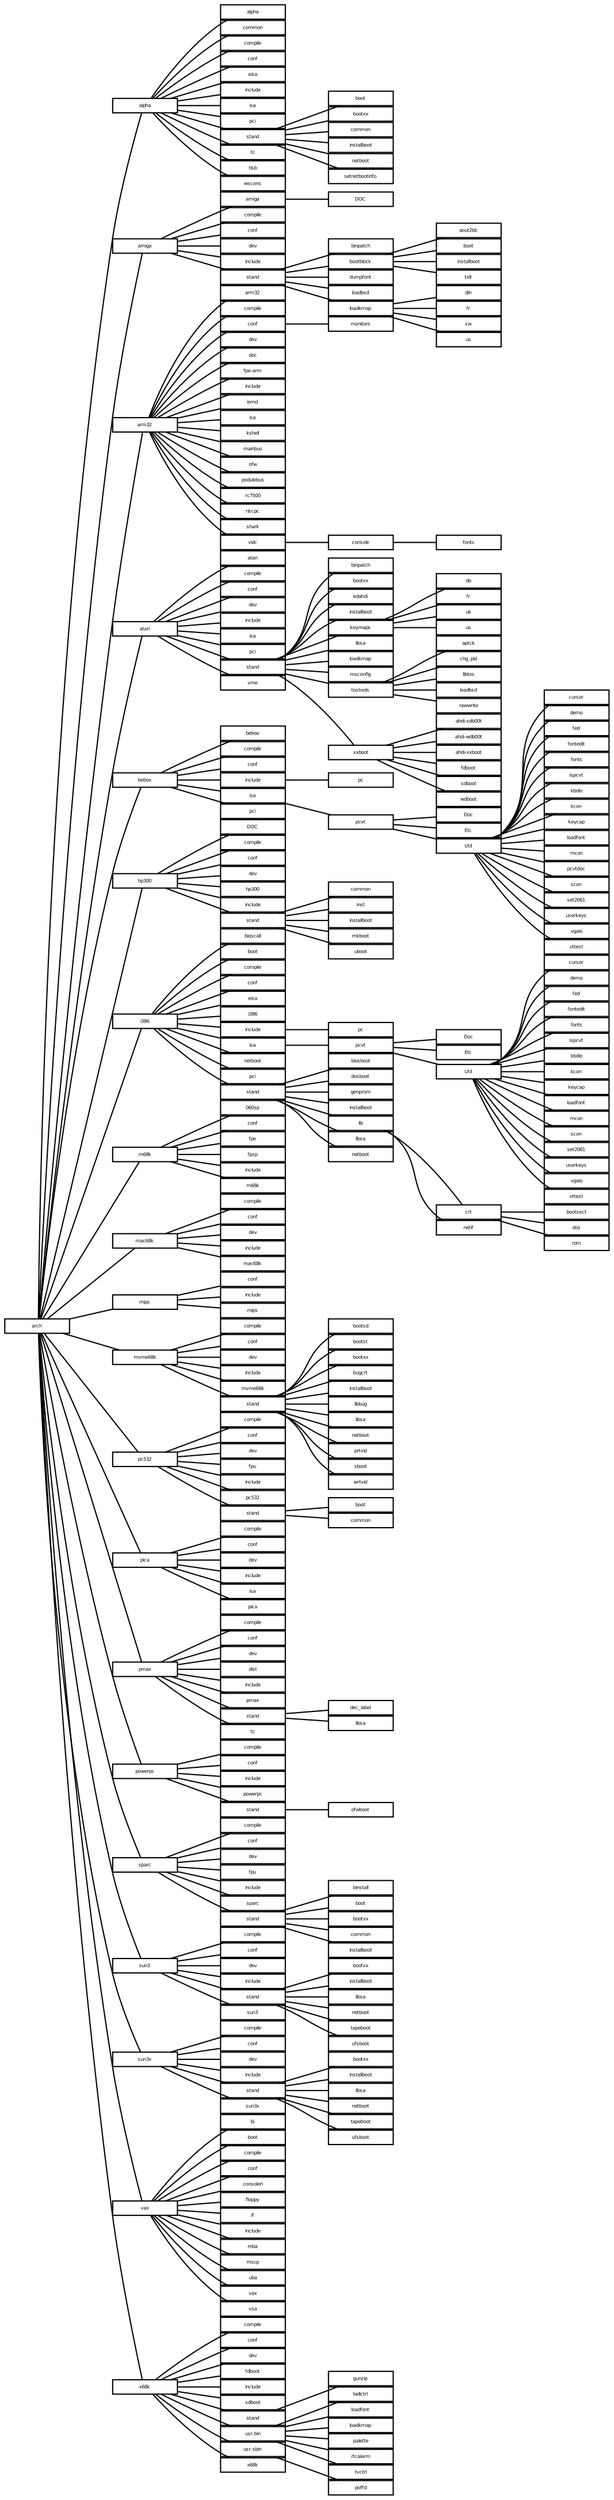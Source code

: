 #
#!/usr/local/bin/dot
# Automatically modified file.
# Contains directory \code\netbsdsrc\sys repreentation generated by dirgraph.pl

digraph G {
	nodesep=.01;
	rankdir=LR;
	node [height=.05,shape=box,fontname="Helvetica",fontsize=4];
	edge [arrowhead=none,arrowtail=none];

	_sys_arch [label="arch"];
	_sys_arch_alpha [label="alpha"];
	_sys_arch_alpha_alpha [label="alpha"];
	_sys_arch_alpha_common [label="common"];
	_sys_arch_alpha_compile [label="compile"];
	_sys_arch_alpha_conf [label="conf"];
	_sys_arch_alpha_eisa [label="eisa"];
	_sys_arch_alpha_include [label="include"];
	_sys_arch_alpha_isa [label="isa"];
	_sys_arch_alpha_pci [label="pci"];
	_sys_arch_alpha_stand [label="stand"];
	_sys_arch_alpha_stand_boot [label="boot"];
	_sys_arch_alpha_stand_bootxx [label="bootxx"];
	_sys_arch_alpha_stand_common [label="common"];
	_sys_arch_alpha_stand_installboot [label="installboot"];
	_sys_arch_alpha_stand_netboot [label="netboot"];
	_sys_arch_alpha_stand_setnetbootinfo [label="setnetbootinfo"];
	_sys_arch_alpha_tc [label="tc"];
	_sys_arch_alpha_tlsb [label="tlsb"];
	_sys_arch_alpha_wscons [label="wscons"];
	_sys_arch_amiga [label="amiga"];
	_sys_arch_amiga_amiga [label="amiga"];
	_sys_arch_amiga_amiga_DOC [label="DOC"];
	_sys_arch_amiga_compile [label="compile"];
	_sys_arch_amiga_conf [label="conf"];
	_sys_arch_amiga_dev [label="dev"];
	_sys_arch_amiga_include [label="include"];
	_sys_arch_amiga_stand [label="stand"];
	_sys_arch_amiga_stand_binpatch [label="binpatch"];
	_sys_arch_amiga_stand_bootblock [label="bootblock"];
	_sys_arch_amiga_stand_bootblock_aout2bb [label="aout2bb"];
	_sys_arch_amiga_stand_bootblock_boot [label="boot"];
	_sys_arch_amiga_stand_bootblock_installboot [label="installboot"];
	_sys_arch_amiga_stand_bootblock_txlt [label="txlt"];
	_sys_arch_amiga_stand_dumpfont [label="dumpfont"];
	_sys_arch_amiga_stand_loadbsd [label="loadbsd"];
	_sys_arch_amiga_stand_loadkmap [label="loadkmap"];
	_sys_arch_amiga_stand_loadkmap_din [label="din"];
	_sys_arch_amiga_stand_loadkmap_fr [label="fr"];
	_sys_arch_amiga_stand_loadkmap_sw [label="sw"];
	_sys_arch_amiga_stand_loadkmap_us [label="us"];
	_sys_arch_arm32 [label="arm32"];
	_sys_arch_arm32_arm32 [label="arm32"];
	_sys_arch_arm32_compile [label="compile"];
	_sys_arch_arm32_conf [label="conf"];
	_sys_arch_arm32_conf_monitors [label="monitors"];
	_sys_arch_arm32_dev [label="dev"];
	_sys_arch_arm32_doc [label="doc"];
	_sys_arch_arm32_fpe_arm [label="fpe-arm"];
	_sys_arch_arm32_include [label="include"];
	_sys_arch_arm32_iomd [label="iomd"];
	_sys_arch_arm32_isa [label="isa"];
	_sys_arch_arm32_kshell [label="kshell"];
	_sys_arch_arm32_mainbus [label="mainbus"];
	_sys_arch_arm32_ofw [label="ofw"];
	_sys_arch_arm32_podulebus [label="podulebus"];
	_sys_arch_arm32_rc7500 [label="rc7500"];
	_sys_arch_arm32_riscpc [label="riscpc"];
	_sys_arch_arm32_shark [label="shark"];
	_sys_arch_arm32_vidc [label="vidc"];
	_sys_arch_arm32_vidc_console [label="console"];
	_sys_arch_arm32_vidc_console_fonts [label="fonts"];
	_sys_arch_atari [label="atari"];
	_sys_arch_atari_atari [label="atari"];
	_sys_arch_atari_compile [label="compile"];
	_sys_arch_atari_conf [label="conf"];
	_sys_arch_atari_dev [label="dev"];
	_sys_arch_atari_include [label="include"];
	_sys_arch_atari_isa [label="isa"];
	_sys_arch_atari_pci [label="pci"];
	_sys_arch_atari_stand [label="stand"];
	_sys_arch_atari_stand_binpatch [label="binpatch"];
	_sys_arch_atari_stand_bootxx [label="bootxx"];
	_sys_arch_atari_stand_edahdi [label="edahdi"];
	_sys_arch_atari_stand_installboot [label="installboot"];
	_sys_arch_atari_stand_keymaps [label="keymaps"];
	_sys_arch_atari_stand_keymaps_de [label="de"];
	_sys_arch_atari_stand_keymaps_fr [label="fr"];
	_sys_arch_atari_stand_keymaps_uk [label="uk"];
	_sys_arch_atari_stand_keymaps_us [label="us"];
	_sys_arch_atari_stand_libsa [label="libsa"];
	_sys_arch_atari_stand_loadkmap [label="loadkmap"];
	_sys_arch_atari_stand_msconfig [label="msconfig"];
	_sys_arch_atari_stand_tostools [label="tostools"];
	_sys_arch_atari_stand_tostools_aptck [label="aptck"];
	_sys_arch_atari_stand_tostools_chg_pid [label="chg_pid"];
	_sys_arch_atari_stand_tostools_libtos [label="libtos"];
	_sys_arch_atari_stand_tostools_loadbsd [label="loadbsd"];
	_sys_arch_atari_stand_tostools_rawwrite [label="rawwrite"];
	_sys_arch_atari_stand_xxboot [label="xxboot"];
	_sys_arch_atari_stand_xxboot_ahdi_sdb00t [label="ahdi-sdb00t"];
	_sys_arch_atari_stand_xxboot_ahdi_wdb00t [label="ahdi-wdb00t"];
	_sys_arch_atari_stand_xxboot_ahdi_xxboot [label="ahdi-xxboot"];
	_sys_arch_atari_stand_xxboot_fdboot [label="fdboot"];
	_sys_arch_atari_stand_xxboot_sdboot [label="sdboot"];
	_sys_arch_atari_stand_xxboot_wdboot [label="wdboot"];
	_sys_arch_atari_vme [label="vme"];
	_sys_arch_bebox [label="bebox"];
	_sys_arch_bebox_bebox [label="bebox"];
	_sys_arch_bebox_compile [label="compile"];
	_sys_arch_bebox_conf [label="conf"];
	_sys_arch_bebox_include [label="include"];
	_sys_arch_bebox_include_pc [label="pc"];
	_sys_arch_bebox_isa [label="isa"];
	_sys_arch_bebox_isa_pcvt [label="pcvt"];
	_sys_arch_bebox_isa_pcvt_Doc [label="Doc"];
	_sys_arch_bebox_isa_pcvt_Etc [label="Etc"];
	_sys_arch_bebox_isa_pcvt_Util [label="Util"];
	_sys_arch_bebox_isa_pcvt_Util_cursor [label="cursor"];
	_sys_arch_bebox_isa_pcvt_Util_demo [label="demo"];
	_sys_arch_bebox_isa_pcvt_Util_fed [label="fed"];
	_sys_arch_bebox_isa_pcvt_Util_fontedit [label="fontedit"];
	_sys_arch_bebox_isa_pcvt_Util_fonts [label="fonts"];
	_sys_arch_bebox_isa_pcvt_Util_ispcvt [label="ispcvt"];
	_sys_arch_bebox_isa_pcvt_Util_kbdio [label="kbdio"];
	_sys_arch_bebox_isa_pcvt_Util_kcon [label="kcon"];
	_sys_arch_bebox_isa_pcvt_Util_keycap [label="keycap"];
	_sys_arch_bebox_isa_pcvt_Util_loadfont [label="loadfont"];
	_sys_arch_bebox_isa_pcvt_Util_mcon [label="mcon"];
	_sys_arch_bebox_isa_pcvt_Util_pcvtdoc [label="pcvtdoc"];
	_sys_arch_bebox_isa_pcvt_Util_scon [label="scon"];
	_sys_arch_bebox_isa_pcvt_Util_set2061 [label="set2061"];
	_sys_arch_bebox_isa_pcvt_Util_userkeys [label="userkeys"];
	_sys_arch_bebox_isa_pcvt_Util_vgaio [label="vgaio"];
	_sys_arch_bebox_isa_pcvt_Util_vttest [label="vttest"];
	_sys_arch_bebox_pci [label="pci"];
	_sys_arch_hp300 [label="hp300"];
	_sys_arch_hp300_DOC [label="DOC"];
	_sys_arch_hp300_compile [label="compile"];
	_sys_arch_hp300_conf [label="conf"];
	_sys_arch_hp300_dev [label="dev"];
	_sys_arch_hp300_hp300 [label="hp300"];
	_sys_arch_hp300_include [label="include"];
	_sys_arch_hp300_stand [label="stand"];
	_sys_arch_hp300_stand_common [label="common"];
	_sys_arch_hp300_stand_inst [label="inst"];
	_sys_arch_hp300_stand_installboot [label="installboot"];
	_sys_arch_hp300_stand_mkboot [label="mkboot"];
	_sys_arch_hp300_stand_uboot [label="uboot"];
	_sys_arch_i386 [label="i386"];
	_sys_arch_i386_bioscall [label="bioscall"];
	_sys_arch_i386_boot [label="boot"];
	_sys_arch_i386_compile [label="compile"];
	_sys_arch_i386_conf [label="conf"];
	_sys_arch_i386_eisa [label="eisa"];
	_sys_arch_i386_i386 [label="i386"];
	_sys_arch_i386_include [label="include"];
	_sys_arch_i386_include_pc [label="pc"];
	_sys_arch_i386_isa [label="isa"];
	_sys_arch_i386_isa_pcvt [label="pcvt"];
	_sys_arch_i386_isa_pcvt_Doc [label="Doc"];
	_sys_arch_i386_isa_pcvt_Etc [label="Etc"];
	_sys_arch_i386_isa_pcvt_Util [label="Util"];
	_sys_arch_i386_isa_pcvt_Util_cursor [label="cursor"];
	_sys_arch_i386_isa_pcvt_Util_demo [label="demo"];
	_sys_arch_i386_isa_pcvt_Util_fed [label="fed"];
	_sys_arch_i386_isa_pcvt_Util_fontedit [label="fontedit"];
	_sys_arch_i386_isa_pcvt_Util_fonts [label="fonts"];
	_sys_arch_i386_isa_pcvt_Util_ispcvt [label="ispcvt"];
	_sys_arch_i386_isa_pcvt_Util_kbdio [label="kbdio"];
	_sys_arch_i386_isa_pcvt_Util_kcon [label="kcon"];
	_sys_arch_i386_isa_pcvt_Util_keycap [label="keycap"];
	_sys_arch_i386_isa_pcvt_Util_loadfont [label="loadfont"];
	_sys_arch_i386_isa_pcvt_Util_mcon [label="mcon"];
	_sys_arch_i386_isa_pcvt_Util_scon [label="scon"];
	_sys_arch_i386_isa_pcvt_Util_set2061 [label="set2061"];
	_sys_arch_i386_isa_pcvt_Util_userkeys [label="userkeys"];
	_sys_arch_i386_isa_pcvt_Util_vgaio [label="vgaio"];
	_sys_arch_i386_isa_pcvt_Util_vttest [label="vttest"];
	_sys_arch_i386_netboot [label="netboot"];
	_sys_arch_i386_pci [label="pci"];
	_sys_arch_i386_stand [label="stand"];
	_sys_arch_i386_stand_biosboot [label="biosboot"];
	_sys_arch_i386_stand_dosboot [label="dosboot"];
	_sys_arch_i386_stand_genprom [label="genprom"];
	_sys_arch_i386_stand_installboot [label="installboot"];
	_sys_arch_i386_stand_lib [label="lib"];
	_sys_arch_i386_stand_lib_crt [label="crt"];
	_sys_arch_i386_stand_lib_crt_bootsect [label="bootsect"];
	_sys_arch_i386_stand_lib_crt_dos [label="dos"];
	_sys_arch_i386_stand_lib_crt_rom [label="rom"];
	_sys_arch_i386_stand_lib_netif [label="netif"];
	_sys_arch_i386_stand_libsa [label="libsa"];
	_sys_arch_i386_stand_netboot [label="netboot"];
	_sys_arch_m68k [label="m68k"];
	_sys_arch_m68k_060sp [label="060sp"];
	_sys_arch_m68k_conf [label="conf"];
	_sys_arch_m68k_fpe [label="fpe"];
	_sys_arch_m68k_fpsp [label="fpsp"];
	_sys_arch_m68k_include [label="include"];
	_sys_arch_m68k_m68k [label="m68k"];
	_sys_arch_mac68k [label="mac68k"];
	_sys_arch_mac68k_compile [label="compile"];
	_sys_arch_mac68k_conf [label="conf"];
	_sys_arch_mac68k_dev [label="dev"];
	_sys_arch_mac68k_include [label="include"];
	_sys_arch_mac68k_mac68k [label="mac68k"];
	_sys_arch_mips [label="mips"];
	_sys_arch_mips_conf [label="conf"];
	_sys_arch_mips_include [label="include"];
	_sys_arch_mips_mips [label="mips"];
	_sys_arch_mvme68k [label="mvme68k"];
	_sys_arch_mvme68k_compile [label="compile"];
	_sys_arch_mvme68k_conf [label="conf"];
	_sys_arch_mvme68k_dev [label="dev"];
	_sys_arch_mvme68k_include [label="include"];
	_sys_arch_mvme68k_mvme68k [label="mvme68k"];
	_sys_arch_mvme68k_stand [label="stand"];
	_sys_arch_mvme68k_stand_bootsd [label="bootsd"];
	_sys_arch_mvme68k_stand_bootst [label="bootst"];
	_sys_arch_mvme68k_stand_bootxx [label="bootxx"];
	_sys_arch_mvme68k_stand_bugcrt [label="bugcrt"];
	_sys_arch_mvme68k_stand_installboot [label="installboot"];
	_sys_arch_mvme68k_stand_libbug [label="libbug"];
	_sys_arch_mvme68k_stand_libsa [label="libsa"];
	_sys_arch_mvme68k_stand_netboot [label="netboot"];
	_sys_arch_mvme68k_stand_prtvid [label="prtvid"];
	_sys_arch_mvme68k_stand_sboot [label="sboot"];
	_sys_arch_mvme68k_stand_wrtvid [label="wrtvid"];
	_sys_arch_pc532 [label="pc532"];
	_sys_arch_pc532_compile [label="compile"];
	_sys_arch_pc532_conf [label="conf"];
	_sys_arch_pc532_dev [label="dev"];
	_sys_arch_pc532_fpu [label="fpu"];
	_sys_arch_pc532_include [label="include"];
	_sys_arch_pc532_pc532 [label="pc532"];
	_sys_arch_pc532_stand [label="stand"];
	_sys_arch_pc532_stand_boot [label="boot"];
	_sys_arch_pc532_stand_common [label="common"];
	_sys_arch_pica [label="pica"];
	_sys_arch_pica_compile [label="compile"];
	_sys_arch_pica_conf [label="conf"];
	_sys_arch_pica_dev [label="dev"];
	_sys_arch_pica_include [label="include"];
	_sys_arch_pica_isa [label="isa"];
	_sys_arch_pica_pica [label="pica"];
	_sys_arch_pmax [label="pmax"];
	_sys_arch_pmax_compile [label="compile"];
	_sys_arch_pmax_conf [label="conf"];
	_sys_arch_pmax_dev [label="dev"];
	_sys_arch_pmax_dist [label="dist"];
	_sys_arch_pmax_include [label="include"];
	_sys_arch_pmax_pmax [label="pmax"];
	_sys_arch_pmax_stand [label="stand"];
	_sys_arch_pmax_stand_dec_label [label="dec_label"];
	_sys_arch_pmax_stand_libsa [label="libsa"];
	_sys_arch_pmax_tc [label="tc"];
	_sys_arch_powerpc [label="powerpc"];
	_sys_arch_powerpc_compile [label="compile"];
	_sys_arch_powerpc_conf [label="conf"];
	_sys_arch_powerpc_include [label="include"];
	_sys_arch_powerpc_powerpc [label="powerpc"];
	_sys_arch_powerpc_stand [label="stand"];
	_sys_arch_powerpc_stand_ofwboot [label="ofwboot"];
	_sys_arch_sparc [label="sparc"];
	_sys_arch_sparc_compile [label="compile"];
	_sys_arch_sparc_conf [label="conf"];
	_sys_arch_sparc_dev [label="dev"];
	_sys_arch_sparc_fpu [label="fpu"];
	_sys_arch_sparc_include [label="include"];
	_sys_arch_sparc_sparc [label="sparc"];
	_sys_arch_sparc_stand [label="stand"];
	_sys_arch_sparc_stand_binstall [label="binstall"];
	_sys_arch_sparc_stand_boot [label="boot"];
	_sys_arch_sparc_stand_bootxx [label="bootxx"];
	_sys_arch_sparc_stand_common [label="common"];
	_sys_arch_sparc_stand_installboot [label="installboot"];
	_sys_arch_sun3 [label="sun3"];
	_sys_arch_sun3_compile [label="compile"];
	_sys_arch_sun3_conf [label="conf"];
	_sys_arch_sun3_dev [label="dev"];
	_sys_arch_sun3_include [label="include"];
	_sys_arch_sun3_stand [label="stand"];
	_sys_arch_sun3_stand_bootxx [label="bootxx"];
	_sys_arch_sun3_stand_installboot [label="installboot"];
	_sys_arch_sun3_stand_libsa [label="libsa"];
	_sys_arch_sun3_stand_netboot [label="netboot"];
	_sys_arch_sun3_stand_tapeboot [label="tapeboot"];
	_sys_arch_sun3_stand_ufsboot [label="ufsboot"];
	_sys_arch_sun3_sun3 [label="sun3"];
	_sys_arch_sun3x [label="sun3x"];
	_sys_arch_sun3x_compile [label="compile"];
	_sys_arch_sun3x_conf [label="conf"];
	_sys_arch_sun3x_dev [label="dev"];
	_sys_arch_sun3x_include [label="include"];
	_sys_arch_sun3x_stand [label="stand"];
	_sys_arch_sun3x_stand_bootxx [label="bootxx"];
	_sys_arch_sun3x_stand_installboot [label="installboot"];
	_sys_arch_sun3x_stand_libsa [label="libsa"];
	_sys_arch_sun3x_stand_netboot [label="netboot"];
	_sys_arch_sun3x_stand_tapeboot [label="tapeboot"];
	_sys_arch_sun3x_stand_ufsboot [label="ufsboot"];
	_sys_arch_sun3x_sun3x [label="sun3x"];
	_sys_arch_vax [label="vax"];
	_sys_arch_vax_bi [label="bi"];
	_sys_arch_vax_boot [label="boot"];
	_sys_arch_vax_compile [label="compile"];
	_sys_arch_vax_conf [label="conf"];
	_sys_arch_vax_consolerl [label="consolerl"];
	_sys_arch_vax_floppy [label="floppy"];
	_sys_arch_vax_if [label="if"];
	_sys_arch_vax_include [label="include"];
	_sys_arch_vax_mba [label="mba"];
	_sys_arch_vax_mscp [label="mscp"];
	_sys_arch_vax_uba [label="uba"];
	_sys_arch_vax_vax [label="vax"];
	_sys_arch_vax_vsa [label="vsa"];
	_sys_arch_x68k [label="x68k"];
	_sys_arch_x68k_compile [label="compile"];
	_sys_arch_x68k_conf [label="conf"];
	_sys_arch_x68k_dev [label="dev"];
	_sys_arch_x68k_fdboot [label="fdboot"];
	_sys_arch_x68k_include [label="include"];
	_sys_arch_x68k_sdboot [label="sdboot"];
	_sys_arch_x68k_stand [label="stand"];
	_sys_arch_x68k_stand_gunzip [label="gunzip"];
	_sys_arch_x68k_usr_bin [label="usr.bin"];
	_sys_arch_x68k_usr_bin_bellctrl [label="bellctrl"];
	_sys_arch_x68k_usr_bin_loadfont [label="loadfont"];
	_sys_arch_x68k_usr_bin_loadkmap [label="loadkmap"];
	_sys_arch_x68k_usr_bin_palette [label="palette"];
	_sys_arch_x68k_usr_bin_rtcalarm [label="rtcalarm"];
	_sys_arch_x68k_usr_bin_tvctrl [label="tvctrl"];
	_sys_arch_x68k_usr_sbin [label="usr.sbin"];
	_sys_arch_x68k_usr_sbin_poffd [label="poffd"];
	_sys_arch_x68k_x68k [label="x68k"];
	_sys_arch->_sys_arch_alpha;
	_sys_arch->_sys_arch_amiga;
	_sys_arch->_sys_arch_arm32;
	_sys_arch->_sys_arch_atari;
	_sys_arch->_sys_arch_bebox;
	_sys_arch->_sys_arch_hp300;
	_sys_arch->_sys_arch_i386;
	_sys_arch->_sys_arch_m68k;
	_sys_arch->_sys_arch_mac68k;
	_sys_arch->_sys_arch_mips;
	_sys_arch->_sys_arch_mvme68k;
	_sys_arch->_sys_arch_pc532;
	_sys_arch->_sys_arch_pica;
	_sys_arch->_sys_arch_pmax;
	_sys_arch->_sys_arch_powerpc;
	_sys_arch->_sys_arch_sparc;
	_sys_arch->_sys_arch_sun3;
	_sys_arch->_sys_arch_sun3x;
	_sys_arch->_sys_arch_vax;
	_sys_arch->_sys_arch_x68k;
	_sys_arch_alpha->_sys_arch_alpha_alpha;
	_sys_arch_alpha->_sys_arch_alpha_common;
	_sys_arch_alpha->_sys_arch_alpha_compile;
	_sys_arch_alpha->_sys_arch_alpha_conf;
	_sys_arch_alpha->_sys_arch_alpha_eisa;
	_sys_arch_alpha->_sys_arch_alpha_include;
	_sys_arch_alpha->_sys_arch_alpha_isa;
	_sys_arch_alpha->_sys_arch_alpha_pci;
	_sys_arch_alpha->_sys_arch_alpha_stand;
	_sys_arch_alpha->_sys_arch_alpha_tc;
	_sys_arch_alpha->_sys_arch_alpha_tlsb;
	_sys_arch_alpha->_sys_arch_alpha_wscons;
	_sys_arch_alpha_stand->_sys_arch_alpha_stand_boot;
	_sys_arch_alpha_stand->_sys_arch_alpha_stand_bootxx;
	_sys_arch_alpha_stand->_sys_arch_alpha_stand_common;
	_sys_arch_alpha_stand->_sys_arch_alpha_stand_installboot;
	_sys_arch_alpha_stand->_sys_arch_alpha_stand_netboot;
	_sys_arch_alpha_stand->_sys_arch_alpha_stand_setnetbootinfo;
	_sys_arch_amiga->_sys_arch_amiga_amiga;
	_sys_arch_amiga->_sys_arch_amiga_compile;
	_sys_arch_amiga->_sys_arch_amiga_conf;
	_sys_arch_amiga->_sys_arch_amiga_dev;
	_sys_arch_amiga->_sys_arch_amiga_include;
	_sys_arch_amiga->_sys_arch_amiga_stand;
	_sys_arch_amiga_amiga->_sys_arch_amiga_amiga_DOC;
	_sys_arch_amiga_stand->_sys_arch_amiga_stand_binpatch;
	_sys_arch_amiga_stand->_sys_arch_amiga_stand_bootblock;
	_sys_arch_amiga_stand->_sys_arch_amiga_stand_dumpfont;
	_sys_arch_amiga_stand->_sys_arch_amiga_stand_loadbsd;
	_sys_arch_amiga_stand->_sys_arch_amiga_stand_loadkmap;
	_sys_arch_amiga_stand_bootblock->_sys_arch_amiga_stand_bootblock_aout2bb;
	_sys_arch_amiga_stand_bootblock->_sys_arch_amiga_stand_bootblock_boot;
	_sys_arch_amiga_stand_bootblock->_sys_arch_amiga_stand_bootblock_installboot;
	_sys_arch_amiga_stand_bootblock->_sys_arch_amiga_stand_bootblock_txlt;
	_sys_arch_amiga_stand_loadkmap->_sys_arch_amiga_stand_loadkmap_din;
	_sys_arch_amiga_stand_loadkmap->_sys_arch_amiga_stand_loadkmap_fr;
	_sys_arch_amiga_stand_loadkmap->_sys_arch_amiga_stand_loadkmap_sw;
	_sys_arch_amiga_stand_loadkmap->_sys_arch_amiga_stand_loadkmap_us;
	_sys_arch_arm32->_sys_arch_arm32_arm32;
	_sys_arch_arm32->_sys_arch_arm32_compile;
	_sys_arch_arm32->_sys_arch_arm32_conf;
	_sys_arch_arm32->_sys_arch_arm32_dev;
	_sys_arch_arm32->_sys_arch_arm32_doc;
	_sys_arch_arm32->_sys_arch_arm32_fpe_arm;
	_sys_arch_arm32->_sys_arch_arm32_include;
	_sys_arch_arm32->_sys_arch_arm32_iomd;
	_sys_arch_arm32->_sys_arch_arm32_isa;
	_sys_arch_arm32->_sys_arch_arm32_kshell;
	_sys_arch_arm32->_sys_arch_arm32_mainbus;
	_sys_arch_arm32->_sys_arch_arm32_ofw;
	_sys_arch_arm32->_sys_arch_arm32_podulebus;
	_sys_arch_arm32->_sys_arch_arm32_rc7500;
	_sys_arch_arm32->_sys_arch_arm32_riscpc;
	_sys_arch_arm32->_sys_arch_arm32_shark;
	_sys_arch_arm32->_sys_arch_arm32_vidc;
	_sys_arch_arm32_conf->_sys_arch_arm32_conf_monitors;
	_sys_arch_arm32_vidc->_sys_arch_arm32_vidc_console;
	_sys_arch_arm32_vidc_console->_sys_arch_arm32_vidc_console_fonts;
	_sys_arch_atari->_sys_arch_atari_atari;
	_sys_arch_atari->_sys_arch_atari_compile;
	_sys_arch_atari->_sys_arch_atari_conf;
	_sys_arch_atari->_sys_arch_atari_dev;
	_sys_arch_atari->_sys_arch_atari_include;
	_sys_arch_atari->_sys_arch_atari_isa;
	_sys_arch_atari->_sys_arch_atari_pci;
	_sys_arch_atari->_sys_arch_atari_stand;
	_sys_arch_atari->_sys_arch_atari_vme;
	_sys_arch_atari_stand->_sys_arch_atari_stand_binpatch;
	_sys_arch_atari_stand->_sys_arch_atari_stand_bootxx;
	_sys_arch_atari_stand->_sys_arch_atari_stand_edahdi;
	_sys_arch_atari_stand->_sys_arch_atari_stand_installboot;
	_sys_arch_atari_stand->_sys_arch_atari_stand_keymaps;
	_sys_arch_atari_stand->_sys_arch_atari_stand_libsa;
	_sys_arch_atari_stand->_sys_arch_atari_stand_loadkmap;
	_sys_arch_atari_stand->_sys_arch_atari_stand_msconfig;
	_sys_arch_atari_stand->_sys_arch_atari_stand_tostools;
	_sys_arch_atari_stand->_sys_arch_atari_stand_xxboot;
	_sys_arch_atari_stand_keymaps->_sys_arch_atari_stand_keymaps_de;
	_sys_arch_atari_stand_keymaps->_sys_arch_atari_stand_keymaps_fr;
	_sys_arch_atari_stand_keymaps->_sys_arch_atari_stand_keymaps_uk;
	_sys_arch_atari_stand_keymaps->_sys_arch_atari_stand_keymaps_us;
	_sys_arch_atari_stand_tostools->_sys_arch_atari_stand_tostools_aptck;
	_sys_arch_atari_stand_tostools->_sys_arch_atari_stand_tostools_chg_pid;
	_sys_arch_atari_stand_tostools->_sys_arch_atari_stand_tostools_libtos;
	_sys_arch_atari_stand_tostools->_sys_arch_atari_stand_tostools_loadbsd;
	_sys_arch_atari_stand_tostools->_sys_arch_atari_stand_tostools_rawwrite;
	_sys_arch_atari_stand_xxboot->_sys_arch_atari_stand_xxboot_ahdi_sdb00t;
	_sys_arch_atari_stand_xxboot->_sys_arch_atari_stand_xxboot_ahdi_wdb00t;
	_sys_arch_atari_stand_xxboot->_sys_arch_atari_stand_xxboot_ahdi_xxboot;
	_sys_arch_atari_stand_xxboot->_sys_arch_atari_stand_xxboot_fdboot;
	_sys_arch_atari_stand_xxboot->_sys_arch_atari_stand_xxboot_sdboot;
	_sys_arch_atari_stand_xxboot->_sys_arch_atari_stand_xxboot_wdboot;
	_sys_arch_bebox->_sys_arch_bebox_bebox;
	_sys_arch_bebox->_sys_arch_bebox_compile;
	_sys_arch_bebox->_sys_arch_bebox_conf;
	_sys_arch_bebox->_sys_arch_bebox_include;
	_sys_arch_bebox->_sys_arch_bebox_isa;
	_sys_arch_bebox->_sys_arch_bebox_pci;
	_sys_arch_bebox_include->_sys_arch_bebox_include_pc;
	_sys_arch_bebox_isa->_sys_arch_bebox_isa_pcvt;
	_sys_arch_bebox_isa_pcvt->_sys_arch_bebox_isa_pcvt_Doc;
	_sys_arch_bebox_isa_pcvt->_sys_arch_bebox_isa_pcvt_Etc;
	_sys_arch_bebox_isa_pcvt->_sys_arch_bebox_isa_pcvt_Util;
	_sys_arch_bebox_isa_pcvt_Util->_sys_arch_bebox_isa_pcvt_Util_cursor;
	_sys_arch_bebox_isa_pcvt_Util->_sys_arch_bebox_isa_pcvt_Util_demo;
	_sys_arch_bebox_isa_pcvt_Util->_sys_arch_bebox_isa_pcvt_Util_fed;
	_sys_arch_bebox_isa_pcvt_Util->_sys_arch_bebox_isa_pcvt_Util_fontedit;
	_sys_arch_bebox_isa_pcvt_Util->_sys_arch_bebox_isa_pcvt_Util_fonts;
	_sys_arch_bebox_isa_pcvt_Util->_sys_arch_bebox_isa_pcvt_Util_ispcvt;
	_sys_arch_bebox_isa_pcvt_Util->_sys_arch_bebox_isa_pcvt_Util_kbdio;
	_sys_arch_bebox_isa_pcvt_Util->_sys_arch_bebox_isa_pcvt_Util_kcon;
	_sys_arch_bebox_isa_pcvt_Util->_sys_arch_bebox_isa_pcvt_Util_keycap;
	_sys_arch_bebox_isa_pcvt_Util->_sys_arch_bebox_isa_pcvt_Util_loadfont;
	_sys_arch_bebox_isa_pcvt_Util->_sys_arch_bebox_isa_pcvt_Util_mcon;
	_sys_arch_bebox_isa_pcvt_Util->_sys_arch_bebox_isa_pcvt_Util_pcvtdoc;
	_sys_arch_bebox_isa_pcvt_Util->_sys_arch_bebox_isa_pcvt_Util_scon;
	_sys_arch_bebox_isa_pcvt_Util->_sys_arch_bebox_isa_pcvt_Util_set2061;
	_sys_arch_bebox_isa_pcvt_Util->_sys_arch_bebox_isa_pcvt_Util_userkeys;
	_sys_arch_bebox_isa_pcvt_Util->_sys_arch_bebox_isa_pcvt_Util_vgaio;
	_sys_arch_bebox_isa_pcvt_Util->_sys_arch_bebox_isa_pcvt_Util_vttest;
	_sys_arch_hp300->_sys_arch_hp300_DOC;
	_sys_arch_hp300->_sys_arch_hp300_compile;
	_sys_arch_hp300->_sys_arch_hp300_conf;
	_sys_arch_hp300->_sys_arch_hp300_dev;
	_sys_arch_hp300->_sys_arch_hp300_hp300;
	_sys_arch_hp300->_sys_arch_hp300_include;
	_sys_arch_hp300->_sys_arch_hp300_stand;
	_sys_arch_hp300_stand->_sys_arch_hp300_stand_common;
	_sys_arch_hp300_stand->_sys_arch_hp300_stand_inst;
	_sys_arch_hp300_stand->_sys_arch_hp300_stand_installboot;
	_sys_arch_hp300_stand->_sys_arch_hp300_stand_mkboot;
	_sys_arch_hp300_stand->_sys_arch_hp300_stand_uboot;
	_sys_arch_i386->_sys_arch_i386_bioscall;
	_sys_arch_i386->_sys_arch_i386_boot;
	_sys_arch_i386->_sys_arch_i386_compile;
	_sys_arch_i386->_sys_arch_i386_conf;
	_sys_arch_i386->_sys_arch_i386_eisa;
	_sys_arch_i386->_sys_arch_i386_i386;
	_sys_arch_i386->_sys_arch_i386_include;
	_sys_arch_i386->_sys_arch_i386_isa;
	_sys_arch_i386->_sys_arch_i386_netboot;
	_sys_arch_i386->_sys_arch_i386_pci;
	_sys_arch_i386->_sys_arch_i386_stand;
	_sys_arch_i386_include->_sys_arch_i386_include_pc;
	_sys_arch_i386_isa->_sys_arch_i386_isa_pcvt;
	_sys_arch_i386_isa_pcvt->_sys_arch_i386_isa_pcvt_Doc;
	_sys_arch_i386_isa_pcvt->_sys_arch_i386_isa_pcvt_Etc;
	_sys_arch_i386_isa_pcvt->_sys_arch_i386_isa_pcvt_Util;
	_sys_arch_i386_isa_pcvt_Util->_sys_arch_i386_isa_pcvt_Util_cursor;
	_sys_arch_i386_isa_pcvt_Util->_sys_arch_i386_isa_pcvt_Util_demo;
	_sys_arch_i386_isa_pcvt_Util->_sys_arch_i386_isa_pcvt_Util_fed;
	_sys_arch_i386_isa_pcvt_Util->_sys_arch_i386_isa_pcvt_Util_fontedit;
	_sys_arch_i386_isa_pcvt_Util->_sys_arch_i386_isa_pcvt_Util_fonts;
	_sys_arch_i386_isa_pcvt_Util->_sys_arch_i386_isa_pcvt_Util_ispcvt;
	_sys_arch_i386_isa_pcvt_Util->_sys_arch_i386_isa_pcvt_Util_kbdio;
	_sys_arch_i386_isa_pcvt_Util->_sys_arch_i386_isa_pcvt_Util_kcon;
	_sys_arch_i386_isa_pcvt_Util->_sys_arch_i386_isa_pcvt_Util_keycap;
	_sys_arch_i386_isa_pcvt_Util->_sys_arch_i386_isa_pcvt_Util_loadfont;
	_sys_arch_i386_isa_pcvt_Util->_sys_arch_i386_isa_pcvt_Util_mcon;
	_sys_arch_i386_isa_pcvt_Util->_sys_arch_i386_isa_pcvt_Util_scon;
	_sys_arch_i386_isa_pcvt_Util->_sys_arch_i386_isa_pcvt_Util_set2061;
	_sys_arch_i386_isa_pcvt_Util->_sys_arch_i386_isa_pcvt_Util_userkeys;
	_sys_arch_i386_isa_pcvt_Util->_sys_arch_i386_isa_pcvt_Util_vgaio;
	_sys_arch_i386_isa_pcvt_Util->_sys_arch_i386_isa_pcvt_Util_vttest;
	_sys_arch_i386_stand->_sys_arch_i386_stand_biosboot;
	_sys_arch_i386_stand->_sys_arch_i386_stand_dosboot;
	_sys_arch_i386_stand->_sys_arch_i386_stand_genprom;
	_sys_arch_i386_stand->_sys_arch_i386_stand_installboot;
	_sys_arch_i386_stand->_sys_arch_i386_stand_lib;
	_sys_arch_i386_stand->_sys_arch_i386_stand_libsa;
	_sys_arch_i386_stand->_sys_arch_i386_stand_netboot;
	_sys_arch_i386_stand_lib->_sys_arch_i386_stand_lib_crt;
	_sys_arch_i386_stand_lib->_sys_arch_i386_stand_lib_netif;
	_sys_arch_i386_stand_lib_crt->_sys_arch_i386_stand_lib_crt_bootsect;
	_sys_arch_i386_stand_lib_crt->_sys_arch_i386_stand_lib_crt_dos;
	_sys_arch_i386_stand_lib_crt->_sys_arch_i386_stand_lib_crt_rom;
	_sys_arch_m68k->_sys_arch_m68k_060sp;
	_sys_arch_m68k->_sys_arch_m68k_conf;
	_sys_arch_m68k->_sys_arch_m68k_fpe;
	_sys_arch_m68k->_sys_arch_m68k_fpsp;
	_sys_arch_m68k->_sys_arch_m68k_include;
	_sys_arch_m68k->_sys_arch_m68k_m68k;
	_sys_arch_mac68k->_sys_arch_mac68k_compile;
	_sys_arch_mac68k->_sys_arch_mac68k_conf;
	_sys_arch_mac68k->_sys_arch_mac68k_dev;
	_sys_arch_mac68k->_sys_arch_mac68k_include;
	_sys_arch_mac68k->_sys_arch_mac68k_mac68k;
	_sys_arch_mips->_sys_arch_mips_conf;
	_sys_arch_mips->_sys_arch_mips_include;
	_sys_arch_mips->_sys_arch_mips_mips;
	_sys_arch_mvme68k->_sys_arch_mvme68k_compile;
	_sys_arch_mvme68k->_sys_arch_mvme68k_conf;
	_sys_arch_mvme68k->_sys_arch_mvme68k_dev;
	_sys_arch_mvme68k->_sys_arch_mvme68k_include;
	_sys_arch_mvme68k->_sys_arch_mvme68k_mvme68k;
	_sys_arch_mvme68k->_sys_arch_mvme68k_stand;
	_sys_arch_mvme68k_stand->_sys_arch_mvme68k_stand_bootsd;
	_sys_arch_mvme68k_stand->_sys_arch_mvme68k_stand_bootst;
	_sys_arch_mvme68k_stand->_sys_arch_mvme68k_stand_bootxx;
	_sys_arch_mvme68k_stand->_sys_arch_mvme68k_stand_bugcrt;
	_sys_arch_mvme68k_stand->_sys_arch_mvme68k_stand_installboot;
	_sys_arch_mvme68k_stand->_sys_arch_mvme68k_stand_libbug;
	_sys_arch_mvme68k_stand->_sys_arch_mvme68k_stand_libsa;
	_sys_arch_mvme68k_stand->_sys_arch_mvme68k_stand_netboot;
	_sys_arch_mvme68k_stand->_sys_arch_mvme68k_stand_prtvid;
	_sys_arch_mvme68k_stand->_sys_arch_mvme68k_stand_sboot;
	_sys_arch_mvme68k_stand->_sys_arch_mvme68k_stand_wrtvid;
	_sys_arch_pc532->_sys_arch_pc532_compile;
	_sys_arch_pc532->_sys_arch_pc532_conf;
	_sys_arch_pc532->_sys_arch_pc532_dev;
	_sys_arch_pc532->_sys_arch_pc532_fpu;
	_sys_arch_pc532->_sys_arch_pc532_include;
	_sys_arch_pc532->_sys_arch_pc532_pc532;
	_sys_arch_pc532->_sys_arch_pc532_stand;
	_sys_arch_pc532_stand->_sys_arch_pc532_stand_boot;
	_sys_arch_pc532_stand->_sys_arch_pc532_stand_common;
	_sys_arch_pica->_sys_arch_pica_compile;
	_sys_arch_pica->_sys_arch_pica_conf;
	_sys_arch_pica->_sys_arch_pica_dev;
	_sys_arch_pica->_sys_arch_pica_include;
	_sys_arch_pica->_sys_arch_pica_isa;
	_sys_arch_pica->_sys_arch_pica_pica;
	_sys_arch_pmax->_sys_arch_pmax_compile;
	_sys_arch_pmax->_sys_arch_pmax_conf;
	_sys_arch_pmax->_sys_arch_pmax_dev;
	_sys_arch_pmax->_sys_arch_pmax_dist;
	_sys_arch_pmax->_sys_arch_pmax_include;
	_sys_arch_pmax->_sys_arch_pmax_pmax;
	_sys_arch_pmax->_sys_arch_pmax_stand;
	_sys_arch_pmax->_sys_arch_pmax_tc;
	_sys_arch_pmax_stand->_sys_arch_pmax_stand_dec_label;
	_sys_arch_pmax_stand->_sys_arch_pmax_stand_libsa;
	_sys_arch_powerpc->_sys_arch_powerpc_compile;
	_sys_arch_powerpc->_sys_arch_powerpc_conf;
	_sys_arch_powerpc->_sys_arch_powerpc_include;
	_sys_arch_powerpc->_sys_arch_powerpc_powerpc;
	_sys_arch_powerpc->_sys_arch_powerpc_stand;
	_sys_arch_powerpc_stand->_sys_arch_powerpc_stand_ofwboot;
	_sys_arch_sparc->_sys_arch_sparc_compile;
	_sys_arch_sparc->_sys_arch_sparc_conf;
	_sys_arch_sparc->_sys_arch_sparc_dev;
	_sys_arch_sparc->_sys_arch_sparc_fpu;
	_sys_arch_sparc->_sys_arch_sparc_include;
	_sys_arch_sparc->_sys_arch_sparc_sparc;
	_sys_arch_sparc->_sys_arch_sparc_stand;
	_sys_arch_sparc_stand->_sys_arch_sparc_stand_binstall;
	_sys_arch_sparc_stand->_sys_arch_sparc_stand_boot;
	_sys_arch_sparc_stand->_sys_arch_sparc_stand_bootxx;
	_sys_arch_sparc_stand->_sys_arch_sparc_stand_common;
	_sys_arch_sparc_stand->_sys_arch_sparc_stand_installboot;
	_sys_arch_sun3->_sys_arch_sun3_compile;
	_sys_arch_sun3->_sys_arch_sun3_conf;
	_sys_arch_sun3->_sys_arch_sun3_dev;
	_sys_arch_sun3->_sys_arch_sun3_include;
	_sys_arch_sun3->_sys_arch_sun3_stand;
	_sys_arch_sun3->_sys_arch_sun3_sun3;
	_sys_arch_sun3_stand->_sys_arch_sun3_stand_bootxx;
	_sys_arch_sun3_stand->_sys_arch_sun3_stand_installboot;
	_sys_arch_sun3_stand->_sys_arch_sun3_stand_libsa;
	_sys_arch_sun3_stand->_sys_arch_sun3_stand_netboot;
	_sys_arch_sun3_stand->_sys_arch_sun3_stand_tapeboot;
	_sys_arch_sun3_stand->_sys_arch_sun3_stand_ufsboot;
	_sys_arch_sun3x->_sys_arch_sun3x_compile;
	_sys_arch_sun3x->_sys_arch_sun3x_conf;
	_sys_arch_sun3x->_sys_arch_sun3x_dev;
	_sys_arch_sun3x->_sys_arch_sun3x_include;
	_sys_arch_sun3x->_sys_arch_sun3x_stand;
	_sys_arch_sun3x->_sys_arch_sun3x_sun3x;
	_sys_arch_sun3x_stand->_sys_arch_sun3x_stand_bootxx;
	_sys_arch_sun3x_stand->_sys_arch_sun3x_stand_installboot;
	_sys_arch_sun3x_stand->_sys_arch_sun3x_stand_libsa;
	_sys_arch_sun3x_stand->_sys_arch_sun3x_stand_netboot;
	_sys_arch_sun3x_stand->_sys_arch_sun3x_stand_tapeboot;
	_sys_arch_sun3x_stand->_sys_arch_sun3x_stand_ufsboot;
	_sys_arch_vax->_sys_arch_vax_bi;
	_sys_arch_vax->_sys_arch_vax_boot;
	_sys_arch_vax->_sys_arch_vax_compile;
	_sys_arch_vax->_sys_arch_vax_conf;
	_sys_arch_vax->_sys_arch_vax_consolerl;
	_sys_arch_vax->_sys_arch_vax_floppy;
	_sys_arch_vax->_sys_arch_vax_if;
	_sys_arch_vax->_sys_arch_vax_include;
	_sys_arch_vax->_sys_arch_vax_mba;
	_sys_arch_vax->_sys_arch_vax_mscp;
	_sys_arch_vax->_sys_arch_vax_uba;
	_sys_arch_vax->_sys_arch_vax_vax;
	_sys_arch_vax->_sys_arch_vax_vsa;
	_sys_arch_x68k->_sys_arch_x68k_compile;
	_sys_arch_x68k->_sys_arch_x68k_conf;
	_sys_arch_x68k->_sys_arch_x68k_dev;
	_sys_arch_x68k->_sys_arch_x68k_fdboot;
	_sys_arch_x68k->_sys_arch_x68k_include;
	_sys_arch_x68k->_sys_arch_x68k_sdboot;
	_sys_arch_x68k->_sys_arch_x68k_stand;
	_sys_arch_x68k->_sys_arch_x68k_usr_bin;
	_sys_arch_x68k->_sys_arch_x68k_usr_sbin;
	_sys_arch_x68k->_sys_arch_x68k_x68k;
	_sys_arch_x68k_stand->_sys_arch_x68k_stand_gunzip;
	_sys_arch_x68k_usr_bin->_sys_arch_x68k_usr_bin_bellctrl;
	_sys_arch_x68k_usr_bin->_sys_arch_x68k_usr_bin_loadfont;
	_sys_arch_x68k_usr_bin->_sys_arch_x68k_usr_bin_loadkmap;
	_sys_arch_x68k_usr_bin->_sys_arch_x68k_usr_bin_palette;
	_sys_arch_x68k_usr_bin->_sys_arch_x68k_usr_bin_rtcalarm;
	_sys_arch_x68k_usr_bin->_sys_arch_x68k_usr_bin_tvctrl;
	_sys_arch_x68k_usr_sbin->_sys_arch_x68k_usr_sbin_poffd;
}
